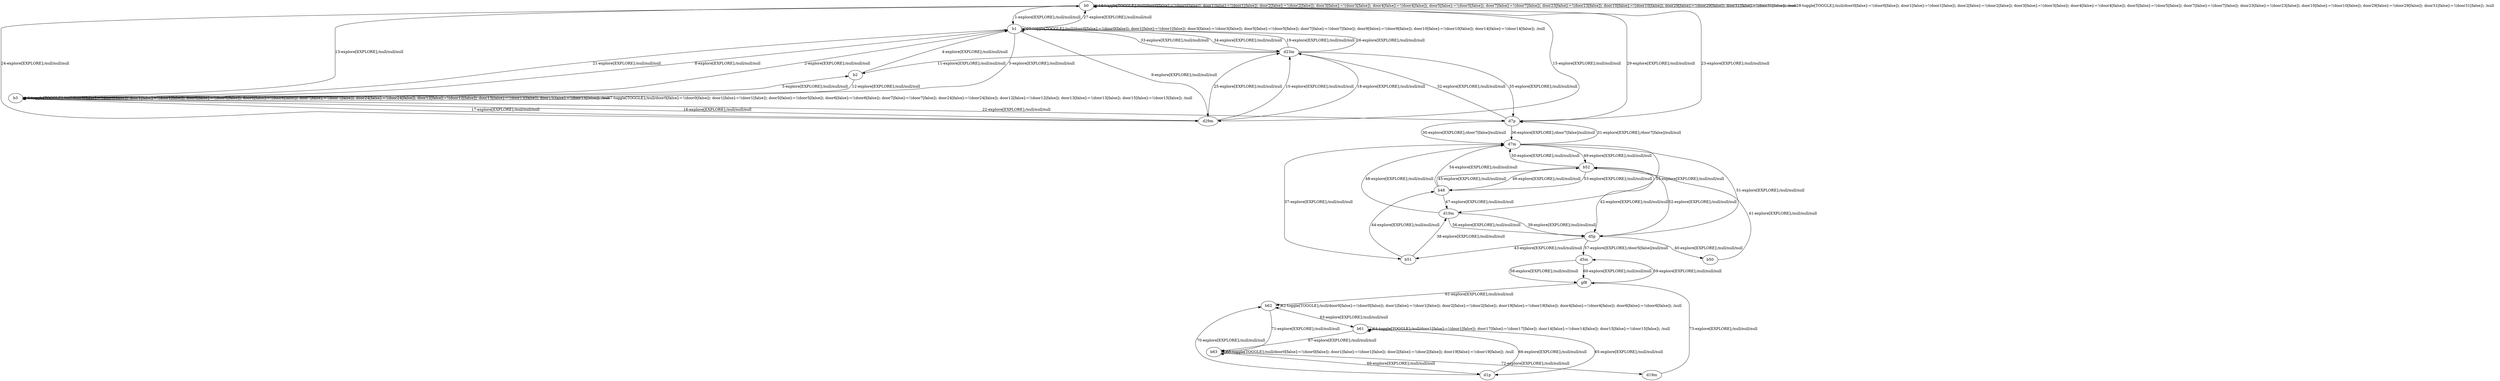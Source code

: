 # Total number of goals covered by this test: 4
# d1p --> b61
# b61 --> b63
# d19m --> gf8
# b61 --> d1p

digraph g {
"b0" -> "b1" [label = "1-explore[EXPLORE];/null/null/null"];
"b1" -> "b3" [label = "2-explore[EXPLORE];/null/null/null"];
"b3" -> "b2" [label = "3-explore[EXPLORE];/null/null/null"];
"b2" -> "b1" [label = "4-explore[EXPLORE];/null/null/null"];
"b1" -> "b3" [label = "5-explore[EXPLORE];/null/null/null"];
"b3" -> "b3" [label = "6-toggle[TOGGLE];/null/door0[false]:=!(door0[false]); door1[false]:=!(door1[false]); door5[false]:=!(door5[false]); door6[false]:=!(door6[false]); door7[false]:=!(door7[false]); door24[false]:=!(door24[false]); door12[false]:=!(door12[false]); door13[false]:=!(door13[false]); door15[false]:=!(door15[false]); /null"];
"b3" -> "b3" [label = "7-toggle[TOGGLE];/null/door0[false]:=!(door0[false]); door1[false]:=!(door1[false]); door5[false]:=!(door5[false]); door6[false]:=!(door6[false]); door7[false]:=!(door7[false]); door24[false]:=!(door24[false]); door12[false]:=!(door12[false]); door13[false]:=!(door13[false]); door15[false]:=!(door15[false]); /null"];
"b3" -> "b1" [label = "8-explore[EXPLORE];/null/null/null"];
"b1" -> "d29m" [label = "9-explore[EXPLORE];/null/null/null"];
"d29m" -> "d23m" [label = "10-explore[EXPLORE];/null/null/null"];
"d23m" -> "b2" [label = "11-explore[EXPLORE];/null/null/null"];
"b2" -> "b3" [label = "12-explore[EXPLORE];/null/null/null"];
"b3" -> "b0" [label = "13-explore[EXPLORE];/null/null/null"];
"b0" -> "b0" [label = "14-toggle[TOGGLE];/null/door0[false]:=!(door0[false]); door1[false]:=!(door1[false]); door2[false]:=!(door2[false]); door3[false]:=!(door3[false]); door4[false]:=!(door4[false]); door5[false]:=!(door5[false]); door7[false]:=!(door7[false]); door23[false]:=!(door23[false]); door10[false]:=!(door10[false]); door29[false]:=!(door29[false]); door31[false]:=!(door31[false]); /null"];
"b0" -> "d29m" [label = "15-explore[EXPLORE];/null/null/null"];
"d29m" -> "b3" [label = "16-explore[EXPLORE];/null/null/null"];
"b3" -> "d29m" [label = "17-explore[EXPLORE];/null/null/null"];
"d29m" -> "d23m" [label = "18-explore[EXPLORE];/null/null/null"];
"d23m" -> "b1" [label = "19-explore[EXPLORE];/null/null/null"];
"b1" -> "b1" [label = "20-toggle[TOGGLE];/null/door0[false]:=!(door0[false]); door1[false]:=!(door1[false]); door3[false]:=!(door3[false]); door5[false]:=!(door5[false]); door7[false]:=!(door7[false]); door9[false]:=!(door9[false]); door10[false]:=!(door10[false]); door14[false]:=!(door14[false]); /null"];
"b1" -> "b3" [label = "21-explore[EXPLORE];/null/null/null"];
"b3" -> "d7p" [label = "22-explore[EXPLORE];/null/null/null"];
"d7p" -> "b0" [label = "23-explore[EXPLORE];/null/null/null"];
"b0" -> "d29m" [label = "24-explore[EXPLORE];/null/null/null"];
"d29m" -> "d23m" [label = "25-explore[EXPLORE];/null/null/null"];
"d23m" -> "b1" [label = "26-explore[EXPLORE];/null/null/null"];
"b1" -> "b0" [label = "27-explore[EXPLORE];/null/null/null"];
"b0" -> "b0" [label = "28-toggle[TOGGLE];/null/door0[false]:=!(door0[false]); door1[false]:=!(door1[false]); door2[false]:=!(door2[false]); door3[false]:=!(door3[false]); door4[false]:=!(door4[false]); door5[false]:=!(door5[false]); door7[false]:=!(door7[false]); door23[false]:=!(door23[false]); door10[false]:=!(door10[false]); door29[false]:=!(door29[false]); door31[false]:=!(door31[false]); /null"];
"b0" -> "d7p" [label = "29-explore[EXPLORE];/null/null/null"];
"d7p" -> "d7m" [label = "30-explore[EXPLORE];/door7[false]/null/null"];
"d7m" -> "d7p" [label = "31-explore[EXPLORE];/door7[false]/null/null"];
"d7p" -> "d23m" [label = "32-explore[EXPLORE];/null/null/null"];
"d23m" -> "b1" [label = "33-explore[EXPLORE];/null/null/null"];
"b1" -> "d23m" [label = "34-explore[EXPLORE];/null/null/null"];
"d23m" -> "d7p" [label = "35-explore[EXPLORE];/null/null/null"];
"d7p" -> "d7m" [label = "36-explore[EXPLORE];/door7[false]/null/null"];
"d7m" -> "b51" [label = "37-explore[EXPLORE];/null/null/null"];
"b51" -> "d10m" [label = "38-explore[EXPLORE];/null/null/null"];
"d10m" -> "d5p" [label = "39-explore[EXPLORE];/null/null/null"];
"d5p" -> "b50" [label = "40-explore[EXPLORE];/null/null/null"];
"b50" -> "b52" [label = "41-explore[EXPLORE];/null/null/null"];
"b52" -> "d5p" [label = "42-explore[EXPLORE];/null/null/null"];
"d5p" -> "b51" [label = "43-explore[EXPLORE];/null/null/null"];
"b51" -> "b48" [label = "44-explore[EXPLORE];/null/null/null"];
"b48" -> "b52" [label = "45-explore[EXPLORE];/null/null/null"];
"b52" -> "b48" [label = "46-explore[EXPLORE];/null/null/null"];
"b48" -> "d10m" [label = "47-explore[EXPLORE];/null/null/null"];
"d10m" -> "d7m" [label = "48-explore[EXPLORE];/null/null/null"];
"d7m" -> "b52" [label = "49-explore[EXPLORE];/null/null/null"];
"b52" -> "d7m" [label = "50-explore[EXPLORE];/null/null/null"];
"d7m" -> "d5p" [label = "51-explore[EXPLORE];/null/null/null"];
"d5p" -> "b52" [label = "52-explore[EXPLORE];/null/null/null"];
"b52" -> "b48" [label = "53-explore[EXPLORE];/null/null/null"];
"b48" -> "d7m" [label = "54-explore[EXPLORE];/null/null/null"];
"d7m" -> "d10m" [label = "55-explore[EXPLORE];/null/null/null"];
"d10m" -> "d5p" [label = "56-explore[EXPLORE];/null/null/null"];
"d5p" -> "d5m" [label = "57-explore[EXPLORE];/door5[false]/null/null"];
"d5m" -> "gf8" [label = "58-explore[EXPLORE];/null/null/null"];
"gf8" -> "d5m" [label = "59-explore[EXPLORE];/null/null/null"];
"d5m" -> "gf8" [label = "60-explore[EXPLORE];/null/null/null"];
"gf8" -> "b62" [label = "61-explore[EXPLORE];/null/null/null"];
"b62" -> "b62" [label = "62-toggle[TOGGLE];/null/door0[false]:=!(door0[false]); door1[false]:=!(door1[false]); door2[false]:=!(door2[false]); door19[false]:=!(door19[false]); door4[false]:=!(door4[false]); door6[false]:=!(door6[false]); /null"];
"b62" -> "b61" [label = "63-explore[EXPLORE];/null/null/null"];
"b61" -> "b61" [label = "64-toggle[TOGGLE];/null/door1[false]:=!(door1[false]); door17[false]:=!(door17[false]); door14[false]:=!(door14[false]); door15[false]:=!(door15[false]); /null"];
"b61" -> "d1p" [label = "65-explore[EXPLORE];/null/null/null"];
"d1p" -> "b61" [label = "66-explore[EXPLORE];/null/null/null"];
"b61" -> "b63" [label = "67-explore[EXPLORE];/null/null/null"];
"b63" -> "b63" [label = "68-toggle[TOGGLE];/null/door0[false]:=!(door0[false]); door1[false]:=!(door1[false]); door2[false]:=!(door2[false]); door19[false]:=!(door19[false]); /null"];
"b63" -> "d1p" [label = "69-explore[EXPLORE];/null/null/null"];
"d1p" -> "b62" [label = "70-explore[EXPLORE];/null/null/null"];
"b62" -> "b63" [label = "71-explore[EXPLORE];/null/null/null"];
"b63" -> "d19m" [label = "72-explore[EXPLORE];/null/null/null"];
"d19m" -> "gf8" [label = "73-explore[EXPLORE];/null/null/null"];
}